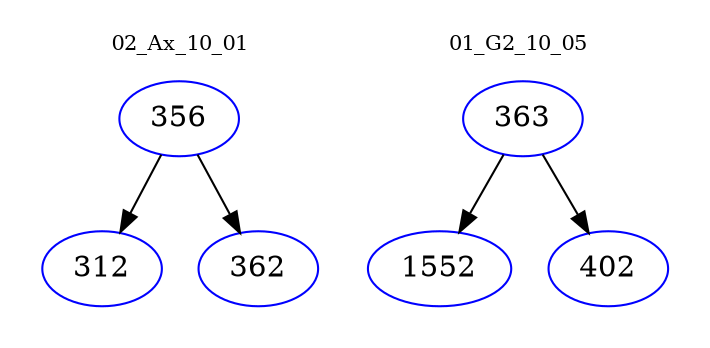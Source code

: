 digraph{
subgraph cluster_0 {
color = white
label = "02_Ax_10_01";
fontsize=10;
T0_356 [label="356", color="blue"]
T0_356 -> T0_312 [color="black"]
T0_312 [label="312", color="blue"]
T0_356 -> T0_362 [color="black"]
T0_362 [label="362", color="blue"]
}
subgraph cluster_1 {
color = white
label = "01_G2_10_05";
fontsize=10;
T1_363 [label="363", color="blue"]
T1_363 -> T1_1552 [color="black"]
T1_1552 [label="1552", color="blue"]
T1_363 -> T1_402 [color="black"]
T1_402 [label="402", color="blue"]
}
}
